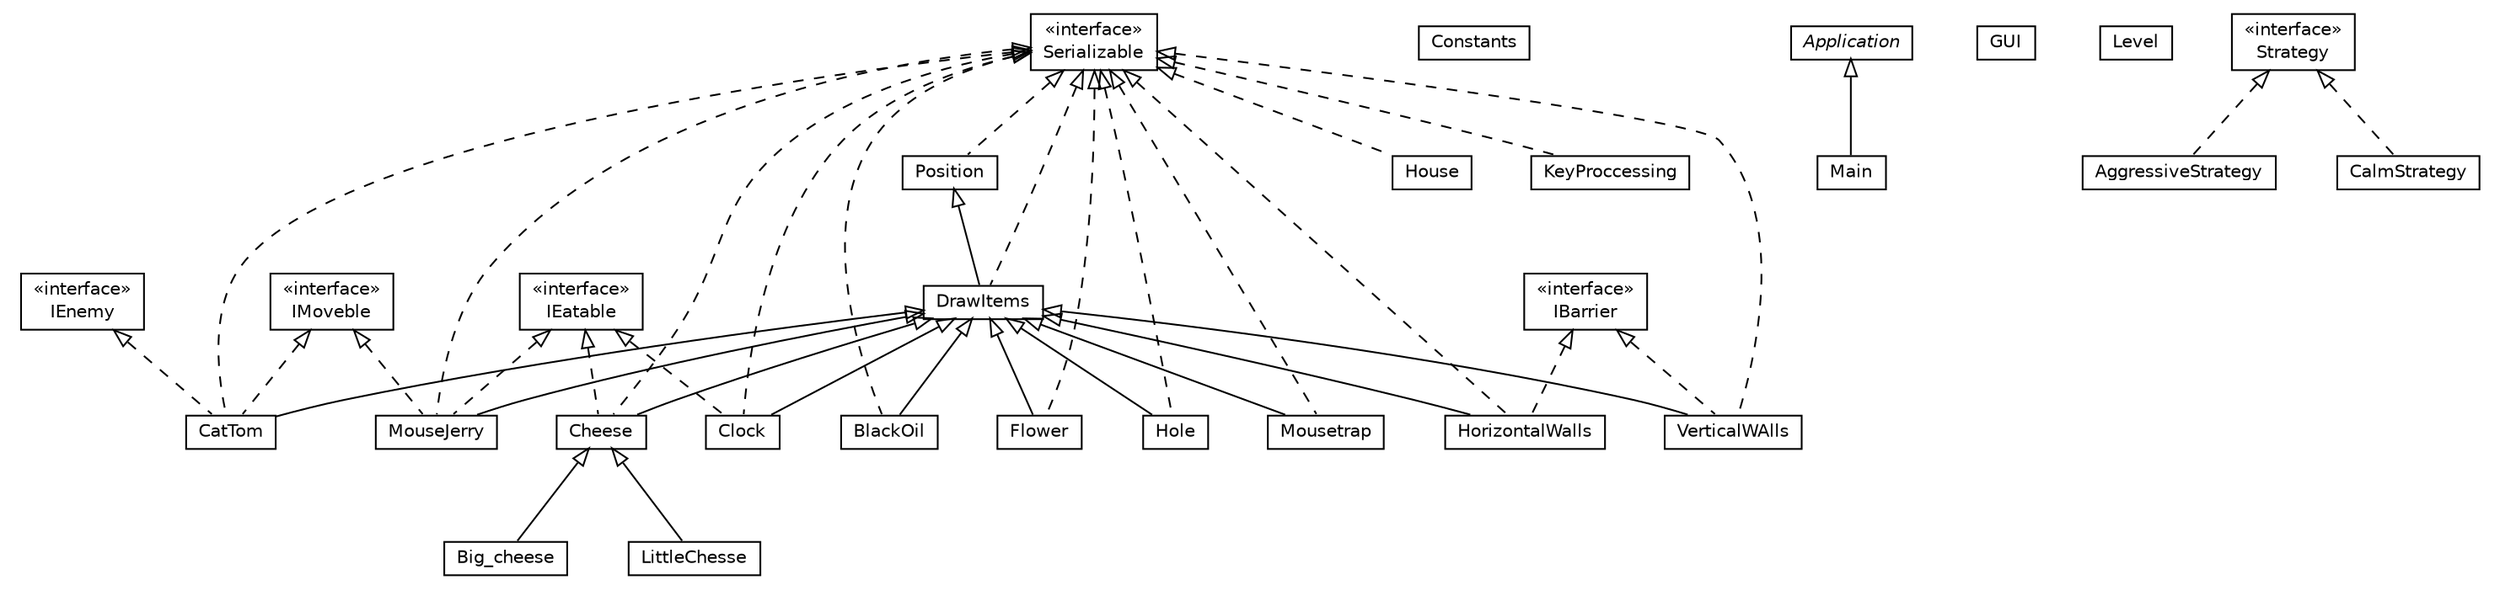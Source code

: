 #!/usr/local/bin/dot
#
# Class diagram 
# Generated by UMLGraph version R5_7_2-3-gee82a7 (http://www.umlgraph.org/)
#

digraph G {
	edge [fontname="Helvetica",fontsize=10,labelfontname="Helvetica",labelfontsize=10];
	node [fontname="Helvetica",fontsize=10,shape=plaintext];
	nodesep=0.25;
	ranksep=0.5;
	// sample.Big_cheese
	c0 [label=<<table title="sample.Big_cheese" border="0" cellborder="1" cellspacing="0" cellpadding="2" port="p">
		<tr><td><table border="0" cellspacing="0" cellpadding="1">
<tr><td align="center" balign="center"> Big_cheese </td></tr>
		</table></td></tr>
		</table>>, URL="null", fontname="Helvetica", fontcolor="black", fontsize=10.0];
	// sample.BlackOil
	c1 [label=<<table title="sample.BlackOil" border="0" cellborder="1" cellspacing="0" cellpadding="2" port="p">
		<tr><td><table border="0" cellspacing="0" cellpadding="1">
<tr><td align="center" balign="center"> BlackOil </td></tr>
		</table></td></tr>
		</table>>, URL="null", fontname="Helvetica", fontcolor="black", fontsize=10.0];
	// sample.CatTom
	c2 [label=<<table title="sample.CatTom" border="0" cellborder="1" cellspacing="0" cellpadding="2" port="p">
		<tr><td><table border="0" cellspacing="0" cellpadding="1">
<tr><td align="center" balign="center"> CatTom </td></tr>
		</table></td></tr>
		</table>>, URL="null", fontname="Helvetica", fontcolor="black", fontsize=10.0];
	// sample.Cheese
	c3 [label=<<table title="sample.Cheese" border="0" cellborder="1" cellspacing="0" cellpadding="2" port="p">
		<tr><td><table border="0" cellspacing="0" cellpadding="1">
<tr><td align="center" balign="center"> Cheese </td></tr>
		</table></td></tr>
		</table>>, URL="null", fontname="Helvetica", fontcolor="black", fontsize=10.0];
	// sample.Clock
	c4 [label=<<table title="sample.Clock" border="0" cellborder="1" cellspacing="0" cellpadding="2" port="p">
		<tr><td><table border="0" cellspacing="0" cellpadding="1">
<tr><td align="center" balign="center"> Clock </td></tr>
		</table></td></tr>
		</table>>, URL="null", fontname="Helvetica", fontcolor="black", fontsize=10.0];
	// sample.Constants
	c5 [label=<<table title="sample.Constants" border="0" cellborder="1" cellspacing="0" cellpadding="2" port="p">
		<tr><td><table border="0" cellspacing="0" cellpadding="1">
<tr><td align="center" balign="center"> Constants </td></tr>
		</table></td></tr>
		</table>>, URL="null", fontname="Helvetica", fontcolor="black", fontsize=10.0];
	// sample.DrawItems
	c6 [label=<<table title="sample.DrawItems" border="0" cellborder="1" cellspacing="0" cellpadding="2" port="p">
		<tr><td><table border="0" cellspacing="0" cellpadding="1">
<tr><td align="center" balign="center"> DrawItems </td></tr>
		</table></td></tr>
		</table>>, URL="null", fontname="Helvetica", fontcolor="black", fontsize=10.0];
	// sample.Flower
	c7 [label=<<table title="sample.Flower" border="0" cellborder="1" cellspacing="0" cellpadding="2" port="p">
		<tr><td><table border="0" cellspacing="0" cellpadding="1">
<tr><td align="center" balign="center"> Flower </td></tr>
		</table></td></tr>
		</table>>, URL="null", fontname="Helvetica", fontcolor="black", fontsize=10.0];
	// sample.Hole
	c8 [label=<<table title="sample.Hole" border="0" cellborder="1" cellspacing="0" cellpadding="2" port="p">
		<tr><td><table border="0" cellspacing="0" cellpadding="1">
<tr><td align="center" balign="center"> Hole </td></tr>
		</table></td></tr>
		</table>>, URL="null", fontname="Helvetica", fontcolor="black", fontsize=10.0];
	// sample.HorizontalWalls
	c9 [label=<<table title="sample.HorizontalWalls" border="0" cellborder="1" cellspacing="0" cellpadding="2" port="p">
		<tr><td><table border="0" cellspacing="0" cellpadding="1">
<tr><td align="center" balign="center"> HorizontalWalls </td></tr>
		</table></td></tr>
		</table>>, URL="null", fontname="Helvetica", fontcolor="black", fontsize=10.0];
	// sample.House
	c10 [label=<<table title="sample.House" border="0" cellborder="1" cellspacing="0" cellpadding="2" port="p">
		<tr><td><table border="0" cellspacing="0" cellpadding="1">
<tr><td align="center" balign="center"> House </td></tr>
		</table></td></tr>
		</table>>, URL="null", fontname="Helvetica", fontcolor="black", fontsize=10.0];
	// sample.IBarrier
	c11 [label=<<table title="sample.IBarrier" border="0" cellborder="1" cellspacing="0" cellpadding="2" port="p">
		<tr><td><table border="0" cellspacing="0" cellpadding="1">
<tr><td align="center" balign="center"> &#171;interface&#187; </td></tr>
<tr><td align="center" balign="center"> IBarrier </td></tr>
		</table></td></tr>
		</table>>, URL="null", fontname="Helvetica", fontcolor="black", fontsize=10.0];
	// sample.IEatable
	c12 [label=<<table title="sample.IEatable" border="0" cellborder="1" cellspacing="0" cellpadding="2" port="p">
		<tr><td><table border="0" cellspacing="0" cellpadding="1">
<tr><td align="center" balign="center"> &#171;interface&#187; </td></tr>
<tr><td align="center" balign="center"> IEatable </td></tr>
		</table></td></tr>
		</table>>, URL="null", fontname="Helvetica", fontcolor="black", fontsize=10.0];
	// sample.IEnemy
	c13 [label=<<table title="sample.IEnemy" border="0" cellborder="1" cellspacing="0" cellpadding="2" port="p">
		<tr><td><table border="0" cellspacing="0" cellpadding="1">
<tr><td align="center" balign="center"> &#171;interface&#187; </td></tr>
<tr><td align="center" balign="center"> IEnemy </td></tr>
		</table></td></tr>
		</table>>, URL="null", fontname="Helvetica", fontcolor="black", fontsize=10.0];
	// sample.IMoveble
	c14 [label=<<table title="sample.IMoveble" border="0" cellborder="1" cellspacing="0" cellpadding="2" port="p">
		<tr><td><table border="0" cellspacing="0" cellpadding="1">
<tr><td align="center" balign="center"> &#171;interface&#187; </td></tr>
<tr><td align="center" balign="center"> IMoveble </td></tr>
		</table></td></tr>
		</table>>, URL="null", fontname="Helvetica", fontcolor="black", fontsize=10.0];
	// sample.KeyProccessing
	c15 [label=<<table title="sample.KeyProccessing" border="0" cellborder="1" cellspacing="0" cellpadding="2" port="p">
		<tr><td><table border="0" cellspacing="0" cellpadding="1">
<tr><td align="center" balign="center"> KeyProccessing </td></tr>
		</table></td></tr>
		</table>>, URL="null", fontname="Helvetica", fontcolor="black", fontsize=10.0];
	// sample.LittleChesse
	c16 [label=<<table title="sample.LittleChesse" border="0" cellborder="1" cellspacing="0" cellpadding="2" port="p">
		<tr><td><table border="0" cellspacing="0" cellpadding="1">
<tr><td align="center" balign="center"> LittleChesse </td></tr>
		</table></td></tr>
		</table>>, URL="null", fontname="Helvetica", fontcolor="black", fontsize=10.0];
	// sample.Main
	c17 [label=<<table title="sample.Main" border="0" cellborder="1" cellspacing="0" cellpadding="2" port="p">
		<tr><td><table border="0" cellspacing="0" cellpadding="1">
<tr><td align="center" balign="center"> Main </td></tr>
		</table></td></tr>
		</table>>, URL="null", fontname="Helvetica", fontcolor="black", fontsize=10.0];
	// sample.MouseJerry
	c18 [label=<<table title="sample.MouseJerry" border="0" cellborder="1" cellspacing="0" cellpadding="2" port="p">
		<tr><td><table border="0" cellspacing="0" cellpadding="1">
<tr><td align="center" balign="center"> MouseJerry </td></tr>
		</table></td></tr>
		</table>>, URL="null", fontname="Helvetica", fontcolor="black", fontsize=10.0];
	// sample.Mousetrap
	c19 [label=<<table title="sample.Mousetrap" border="0" cellborder="1" cellspacing="0" cellpadding="2" port="p">
		<tr><td><table border="0" cellspacing="0" cellpadding="1">
<tr><td align="center" balign="center"> Mousetrap </td></tr>
		</table></td></tr>
		</table>>, URL="null", fontname="Helvetica", fontcolor="black", fontsize=10.0];
	// sample.Position
	c20 [label=<<table title="sample.Position" border="0" cellborder="1" cellspacing="0" cellpadding="2" port="p">
		<tr><td><table border="0" cellspacing="0" cellpadding="1">
<tr><td align="center" balign="center"> Position </td></tr>
		</table></td></tr>
		</table>>, URL="null", fontname="Helvetica", fontcolor="black", fontsize=10.0];
	// sample.VerticalWAlls
	c21 [label=<<table title="sample.VerticalWAlls" border="0" cellborder="1" cellspacing="0" cellpadding="2" port="p">
		<tr><td><table border="0" cellspacing="0" cellpadding="1">
<tr><td align="center" balign="center"> VerticalWAlls </td></tr>
		</table></td></tr>
		</table>>, URL="null", fontname="Helvetica", fontcolor="black", fontsize=10.0];
	// GUI.GUI
	c22 [label=<<table title="GUI.GUI" border="0" cellborder="1" cellspacing="0" cellpadding="2" port="p">
		<tr><td><table border="0" cellspacing="0" cellpadding="1">
<tr><td align="center" balign="center"> GUI </td></tr>
		</table></td></tr>
		</table>>, URL="null", fontname="Helvetica", fontcolor="black", fontsize=10.0];
	// Level.Level
	c23 [label=<<table title="Level.Level" border="0" cellborder="1" cellspacing="0" cellpadding="2" port="p">
		<tr><td><table border="0" cellspacing="0" cellpadding="1">
<tr><td align="center" balign="center"> Level </td></tr>
		</table></td></tr>
		</table>>, URL="null", fontname="Helvetica", fontcolor="black", fontsize=10.0];
	// CatStrategies.AggressiveStrategy
	c24 [label=<<table title="CatStrategies.AggressiveStrategy" border="0" cellborder="1" cellspacing="0" cellpadding="2" port="p">
		<tr><td><table border="0" cellspacing="0" cellpadding="1">
<tr><td align="center" balign="center"> AggressiveStrategy </td></tr>
		</table></td></tr>
		</table>>, URL="null", fontname="Helvetica", fontcolor="black", fontsize=10.0];
	// CatStrategies.CalmStrategy
	c25 [label=<<table title="CatStrategies.CalmStrategy" border="0" cellborder="1" cellspacing="0" cellpadding="2" port="p">
		<tr><td><table border="0" cellspacing="0" cellpadding="1">
<tr><td align="center" balign="center"> CalmStrategy </td></tr>
		</table></td></tr>
		</table>>, URL="null", fontname="Helvetica", fontcolor="black", fontsize=10.0];
	// CatStrategies.Strategy
	c26 [label=<<table title="CatStrategies.Strategy" border="0" cellborder="1" cellspacing="0" cellpadding="2" port="p">
		<tr><td><table border="0" cellspacing="0" cellpadding="1">
<tr><td align="center" balign="center"> &#171;interface&#187; </td></tr>
<tr><td align="center" balign="center"> Strategy </td></tr>
		</table></td></tr>
		</table>>, URL="null", fontname="Helvetica", fontcolor="black", fontsize=10.0];
	//sample.Big_cheese extends sample.Cheese
	c3:p -> c0:p [dir=back,arrowtail=empty];
	//sample.BlackOil extends sample.DrawItems
	c6:p -> c1:p [dir=back,arrowtail=empty];
	//sample.BlackOil implements java.io.Serializable
	c27:p -> c1:p [dir=back,arrowtail=empty,style=dashed];
	//sample.CatTom extends sample.DrawItems
	c6:p -> c2:p [dir=back,arrowtail=empty];
	//sample.CatTom implements sample.IMoveble
	c14:p -> c2:p [dir=back,arrowtail=empty,style=dashed];
	//sample.CatTom implements java.io.Serializable
	c27:p -> c2:p [dir=back,arrowtail=empty,style=dashed];
	//sample.CatTom implements sample.IEnemy
	c13:p -> c2:p [dir=back,arrowtail=empty,style=dashed];
	//sample.Cheese extends sample.DrawItems
	c6:p -> c3:p [dir=back,arrowtail=empty];
	//sample.Cheese implements java.io.Serializable
	c27:p -> c3:p [dir=back,arrowtail=empty,style=dashed];
	//sample.Cheese implements sample.IEatable
	c12:p -> c3:p [dir=back,arrowtail=empty,style=dashed];
	//sample.Clock extends sample.DrawItems
	c6:p -> c4:p [dir=back,arrowtail=empty];
	//sample.Clock implements java.io.Serializable
	c27:p -> c4:p [dir=back,arrowtail=empty,style=dashed];
	//sample.Clock implements sample.IEatable
	c12:p -> c4:p [dir=back,arrowtail=empty,style=dashed];
	//sample.DrawItems extends sample.Position
	c20:p -> c6:p [dir=back,arrowtail=empty];
	//sample.DrawItems implements java.io.Serializable
	c27:p -> c6:p [dir=back,arrowtail=empty,style=dashed];
	//sample.Flower extends sample.DrawItems
	c6:p -> c7:p [dir=back,arrowtail=empty];
	//sample.Flower implements java.io.Serializable
	c27:p -> c7:p [dir=back,arrowtail=empty,style=dashed];
	//sample.Hole extends sample.DrawItems
	c6:p -> c8:p [dir=back,arrowtail=empty];
	//sample.Hole implements java.io.Serializable
	c27:p -> c8:p [dir=back,arrowtail=empty,style=dashed];
	//sample.HorizontalWalls extends sample.DrawItems
	c6:p -> c9:p [dir=back,arrowtail=empty];
	//sample.HorizontalWalls implements java.io.Serializable
	c27:p -> c9:p [dir=back,arrowtail=empty,style=dashed];
	//sample.HorizontalWalls implements sample.IBarrier
	c11:p -> c9:p [dir=back,arrowtail=empty,style=dashed];
	//sample.House implements java.io.Serializable
	c27:p -> c10:p [dir=back,arrowtail=empty,style=dashed];
	//sample.KeyProccessing implements java.io.Serializable
	c27:p -> c15:p [dir=back,arrowtail=empty,style=dashed];
	//sample.LittleChesse extends sample.Cheese
	c3:p -> c16:p [dir=back,arrowtail=empty];
	//sample.Main extends javafx.application.Application
	c28:p -> c17:p [dir=back,arrowtail=empty];
	//sample.MouseJerry extends sample.DrawItems
	c6:p -> c18:p [dir=back,arrowtail=empty];
	//sample.MouseJerry implements sample.IMoveble
	c14:p -> c18:p [dir=back,arrowtail=empty,style=dashed];
	//sample.MouseJerry implements java.io.Serializable
	c27:p -> c18:p [dir=back,arrowtail=empty,style=dashed];
	//sample.MouseJerry implements sample.IEatable
	c12:p -> c18:p [dir=back,arrowtail=empty,style=dashed];
	//sample.Mousetrap extends sample.DrawItems
	c6:p -> c19:p [dir=back,arrowtail=empty];
	//sample.Mousetrap implements java.io.Serializable
	c27:p -> c19:p [dir=back,arrowtail=empty,style=dashed];
	//sample.Position implements java.io.Serializable
	c27:p -> c20:p [dir=back,arrowtail=empty,style=dashed];
	//sample.VerticalWAlls extends sample.DrawItems
	c6:p -> c21:p [dir=back,arrowtail=empty];
	//sample.VerticalWAlls implements java.io.Serializable
	c27:p -> c21:p [dir=back,arrowtail=empty,style=dashed];
	//sample.VerticalWAlls implements sample.IBarrier
	c11:p -> c21:p [dir=back,arrowtail=empty,style=dashed];
	//CatStrategies.AggressiveStrategy implements CatStrategies.Strategy
	c26:p -> c24:p [dir=back,arrowtail=empty,style=dashed];
	//CatStrategies.CalmStrategy implements CatStrategies.Strategy
	c26:p -> c25:p [dir=back,arrowtail=empty,style=dashed];
	// javafx.application.Application
	c28 [label=<<table title="javafx.application.Application" border="0" cellborder="1" cellspacing="0" cellpadding="2" port="p" href="http://java.sun.com/j2se/1.4.2/docs/api/javafx/application/Application.html">
		<tr><td><table border="0" cellspacing="0" cellpadding="1">
<tr><td align="center" balign="center"><font face="Helvetica-Oblique"> Application </font></td></tr>
		</table></td></tr>
		</table>>, URL="http://java.sun.com/j2se/1.4.2/docs/api/javafx/application/Application.html", fontname="Helvetica", fontcolor="black", fontsize=10.0];
	// java.io.Serializable
	c27 [label=<<table title="java.io.Serializable" border="0" cellborder="1" cellspacing="0" cellpadding="2" port="p" href="http://java.sun.com/j2se/1.4.2/docs/api/java/io/Serializable.html">
		<tr><td><table border="0" cellspacing="0" cellpadding="1">
<tr><td align="center" balign="center"> &#171;interface&#187; </td></tr>
<tr><td align="center" balign="center"> Serializable </td></tr>
		</table></td></tr>
		</table>>, URL="http://java.sun.com/j2se/1.4.2/docs/api/java/io/Serializable.html", fontname="Helvetica", fontcolor="black", fontsize=10.0];
}

